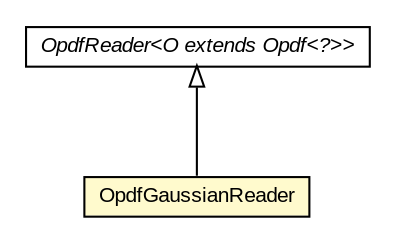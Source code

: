 #!/usr/local/bin/dot
#
# Class diagram 
# Generated by UMLGraph version 5.3 (http://www.umlgraph.org/)
#

digraph G {
	edge [fontname="arial",fontsize=10,labelfontname="arial",labelfontsize=10];
	node [fontname="arial",fontsize=10,shape=plaintext];
	nodesep=0.25;
	ranksep=0.5;
	// be.ac.ulg.montefiore.run.jahmm.io.OpdfReader<O extends be.ac.ulg.montefiore.run.jahmm.Opdf<?>>
	c81894 [label=<<table title="be.ac.ulg.montefiore.run.jahmm.io.OpdfReader" border="0" cellborder="1" cellspacing="0" cellpadding="2" port="p" href="./OpdfReader.html">
		<tr><td><table border="0" cellspacing="0" cellpadding="1">
<tr><td align="center" balign="center"><font face="arial italic"> OpdfReader&lt;O extends Opdf&lt;?&gt;&gt; </font></td></tr>
		</table></td></tr>
		</table>>, fontname="arial", fontcolor="black", fontsize=10.0];
	// be.ac.ulg.montefiore.run.jahmm.io.OpdfGaussianReader
	c81901 [label=<<table title="be.ac.ulg.montefiore.run.jahmm.io.OpdfGaussianReader" border="0" cellborder="1" cellspacing="0" cellpadding="2" port="p" bgcolor="lemonChiffon" href="./OpdfGaussianReader.html">
		<tr><td><table border="0" cellspacing="0" cellpadding="1">
<tr><td align="center" balign="center"> OpdfGaussianReader </td></tr>
		</table></td></tr>
		</table>>, fontname="arial", fontcolor="black", fontsize=10.0];
	//be.ac.ulg.montefiore.run.jahmm.io.OpdfGaussianReader extends be.ac.ulg.montefiore.run.jahmm.io.OpdfReader<be.ac.ulg.montefiore.run.jahmm.OpdfGaussian>
	c81894:p -> c81901:p [dir=back,arrowtail=empty];
}


